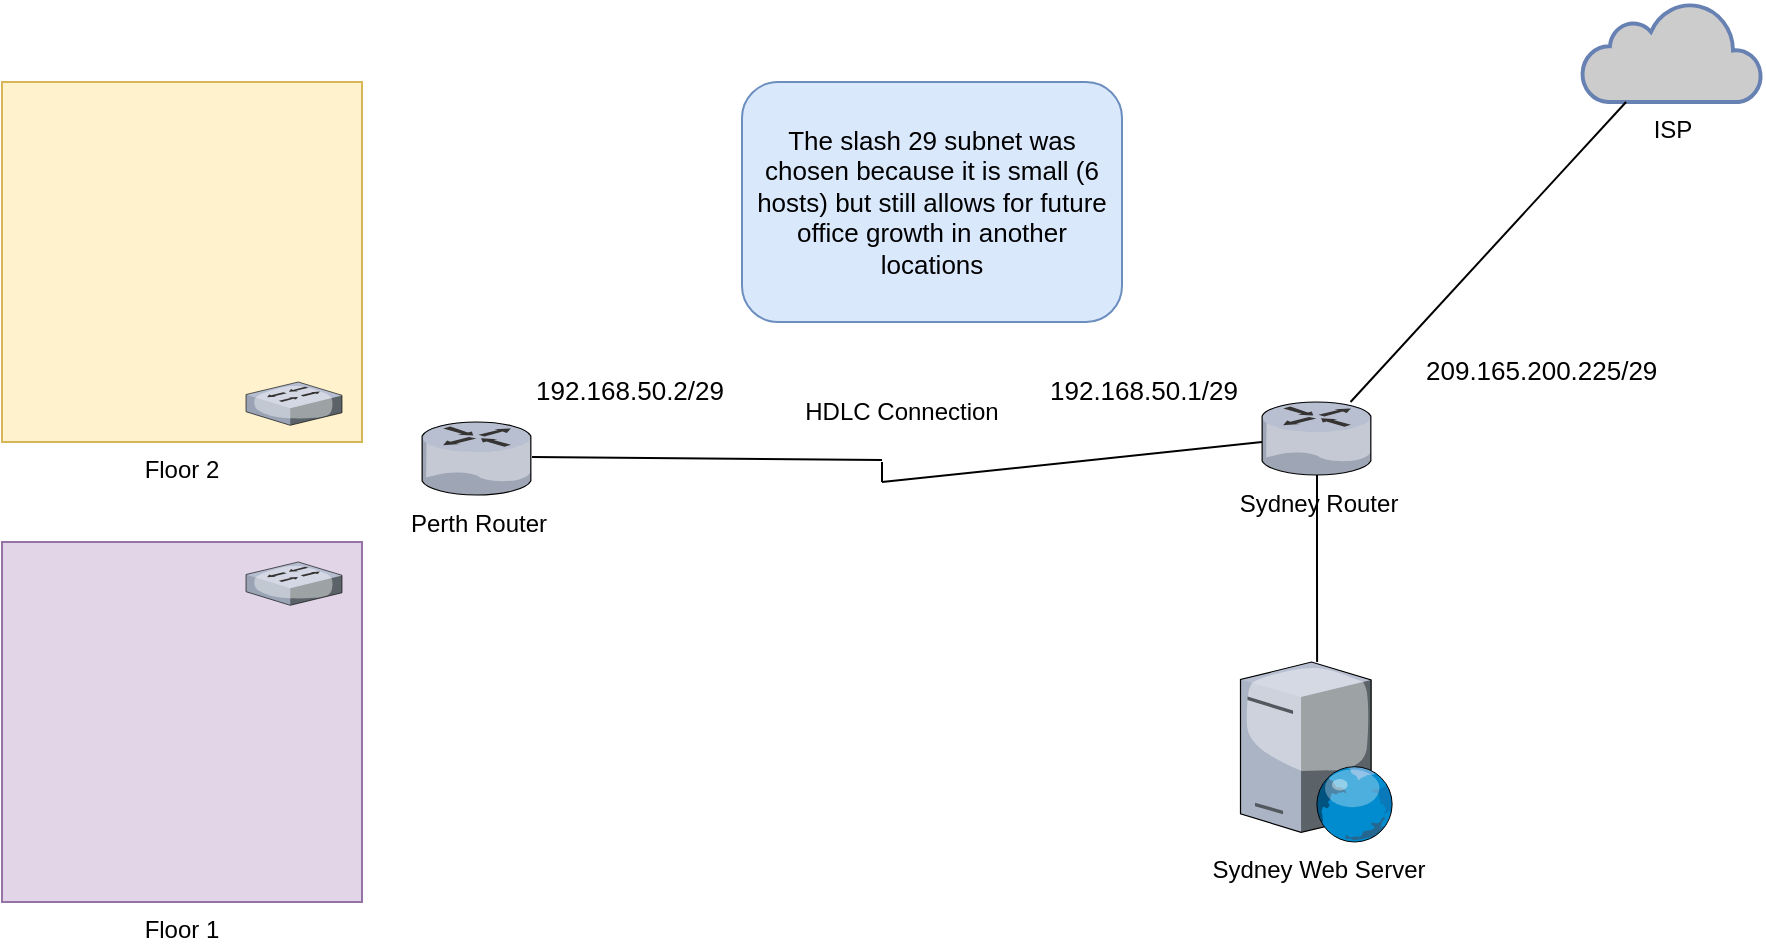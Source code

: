 <mxfile version="17.4.0" type="github">
  <diagram id="7B7-dU7_U9arGdIsB1Jr" name="Page-1">
    <mxGraphModel dx="1832" dy="640" grid="1" gridSize="10" guides="1" tooltips="1" connect="1" arrows="1" fold="1" page="1" pageScale="1" pageWidth="850" pageHeight="1100" math="0" shadow="0">
      <root>
        <mxCell id="0" />
        <mxCell id="1" parent="0" />
        <mxCell id="IoEwdeMXLNU2qVer5Yop-1" value="ISP" style="html=1;outlineConnect=0;fillColor=#CCCCCC;strokeColor=#6881B3;gradientColor=none;gradientDirection=north;strokeWidth=2;shape=mxgraph.networks.cloud;fontColor=#000000;labelPosition=center;verticalLabelPosition=bottom;align=center;verticalAlign=top;" vertex="1" parent="1">
          <mxGeometry x="610" y="100" width="90" height="50" as="geometry" />
        </mxCell>
        <mxCell id="IoEwdeMXLNU2qVer5Yop-8" style="edgeStyle=orthogonalEdgeStyle;rounded=0;orthogonalLoop=1;jettySize=auto;html=1;fontColor=#000000;endArrow=none;endFill=0;" edge="1" parent="1" source="IoEwdeMXLNU2qVer5Yop-5" target="IoEwdeMXLNU2qVer5Yop-7">
          <mxGeometry relative="1" as="geometry" />
        </mxCell>
        <mxCell id="IoEwdeMXLNU2qVer5Yop-7" value="Sydney Web Server" style="verticalLabelPosition=bottom;sketch=0;aspect=fixed;html=1;verticalAlign=top;strokeColor=none;align=center;outlineConnect=0;shape=mxgraph.citrix.web_server;fontColor=#000000;" vertex="1" parent="1">
          <mxGeometry x="439.25" y="430" width="76.5" height="90" as="geometry" />
        </mxCell>
        <mxCell id="IoEwdeMXLNU2qVer5Yop-9" value="&lt;div&gt;Perth Router&lt;/div&gt;" style="verticalLabelPosition=bottom;sketch=0;aspect=fixed;html=1;verticalAlign=top;strokeColor=none;align=center;outlineConnect=0;shape=mxgraph.citrix.router;fontColor=#000000;" vertex="1" parent="1">
          <mxGeometry x="30" y="310" width="55" height="36.5" as="geometry" />
        </mxCell>
        <mxCell id="IoEwdeMXLNU2qVer5Yop-13" value="" style="group" vertex="1" connectable="0" parent="1">
          <mxGeometry x="260" y="320" width="190" height="20" as="geometry" />
        </mxCell>
        <mxCell id="IoEwdeMXLNU2qVer5Yop-11" value="" style="endArrow=none;html=1;rounded=0;fontColor=#000000;" edge="1" parent="IoEwdeMXLNU2qVer5Yop-13">
          <mxGeometry width="50" height="50" relative="1" as="geometry">
            <mxPoint y="10" as="sourcePoint" />
            <mxPoint y="20" as="targetPoint" />
          </mxGeometry>
        </mxCell>
        <mxCell id="IoEwdeMXLNU2qVer5Yop-14" value="" style="group" vertex="1" connectable="0" parent="IoEwdeMXLNU2qVer5Yop-13">
          <mxGeometry x="-175" width="365" height="20" as="geometry" />
        </mxCell>
        <mxCell id="IoEwdeMXLNU2qVer5Yop-10" value="" style="endArrow=none;html=1;rounded=0;fontColor=#000000;" edge="1" parent="IoEwdeMXLNU2qVer5Yop-14">
          <mxGeometry width="50" height="50" relative="1" as="geometry">
            <mxPoint y="7.488" as="sourcePoint" />
            <mxPoint x="175" y="9" as="targetPoint" />
          </mxGeometry>
        </mxCell>
        <mxCell id="IoEwdeMXLNU2qVer5Yop-12" value="" style="endArrow=none;html=1;rounded=0;fontColor=#000000;" edge="1" parent="IoEwdeMXLNU2qVer5Yop-14">
          <mxGeometry width="50" height="50" relative="1" as="geometry">
            <mxPoint x="175" y="20" as="sourcePoint" />
            <mxPoint x="365" as="targetPoint" />
          </mxGeometry>
        </mxCell>
        <mxCell id="IoEwdeMXLNU2qVer5Yop-15" value="" style="endArrow=none;html=1;rounded=0;fontColor=#000000;" edge="1" parent="1" source="IoEwdeMXLNU2qVer5Yop-5" target="IoEwdeMXLNU2qVer5Yop-1">
          <mxGeometry width="50" height="50" relative="1" as="geometry">
            <mxPoint x="340" y="450" as="sourcePoint" />
            <mxPoint x="390" y="400" as="targetPoint" />
          </mxGeometry>
        </mxCell>
        <mxCell id="IoEwdeMXLNU2qVer5Yop-6" value="" style="shape=image;html=1;verticalAlign=top;verticalLabelPosition=bottom;labelBackgroundColor=#ffffff;imageAspect=0;aspect=fixed;image=https://cdn2.iconfinder.com/data/icons/whcompare-isometric-web-hosting-servers/50/firewall-128.png;fontColor=#000000;" vertex="1" parent="1">
          <mxGeometry x="471.5" y="270" width="65" height="65" as="geometry" />
        </mxCell>
        <mxCell id="IoEwdeMXLNU2qVer5Yop-5" value="Sydney Router" style="verticalLabelPosition=bottom;sketch=0;aspect=fixed;html=1;verticalAlign=top;strokeColor=none;align=center;outlineConnect=0;shape=mxgraph.citrix.router;fontColor=#000000;" vertex="1" parent="1">
          <mxGeometry x="450" y="300" width="55" height="36.5" as="geometry" />
        </mxCell>
        <mxCell id="IoEwdeMXLNU2qVer5Yop-17" value="Floor 2" style="whiteSpace=wrap;html=1;aspect=fixed;strokeColor=#d6b656;fillColor=#fff2cc;labelPosition=center;verticalLabelPosition=bottom;align=center;verticalAlign=top;" vertex="1" parent="1">
          <mxGeometry x="-180" y="140" width="180" height="180" as="geometry" />
        </mxCell>
        <mxCell id="IoEwdeMXLNU2qVer5Yop-18" value="Floor 1" style="whiteSpace=wrap;html=1;aspect=fixed;strokeColor=#9673a6;fillColor=#e1d5e7;labelPosition=center;verticalLabelPosition=bottom;align=center;verticalAlign=top;" vertex="1" parent="1">
          <mxGeometry x="-180" y="370" width="180" height="180" as="geometry" />
        </mxCell>
        <mxCell id="IoEwdeMXLNU2qVer5Yop-19" value="HDLC Connection" style="text;html=1;strokeColor=none;fillColor=none;align=center;verticalAlign=middle;whiteSpace=wrap;rounded=0;fontColor=#000000;" vertex="1" parent="1">
          <mxGeometry x="210" y="290" width="120" height="30" as="geometry" />
        </mxCell>
        <mxCell id="IoEwdeMXLNU2qVer5Yop-20" value="" style="verticalLabelPosition=bottom;sketch=0;aspect=fixed;html=1;verticalAlign=top;strokeColor=none;align=center;outlineConnect=0;shape=mxgraph.citrix.switch;fontColor=#000000;" vertex="1" parent="1">
          <mxGeometry x="-58" y="380" width="48" height="21.65" as="geometry" />
        </mxCell>
        <mxCell id="IoEwdeMXLNU2qVer5Yop-21" value="" style="verticalLabelPosition=bottom;sketch=0;aspect=fixed;html=1;verticalAlign=top;strokeColor=none;align=center;outlineConnect=0;shape=mxgraph.citrix.switch;fontColor=#000000;" vertex="1" parent="1">
          <mxGeometry x="-58" y="290" width="48" height="21.65" as="geometry" />
        </mxCell>
        <mxCell id="IoEwdeMXLNU2qVer5Yop-23" value="&lt;span style=&quot;font-size: 13px; line-height: 120%; font-family: &amp;quot;calibri&amp;quot;, sans-serif; color: black;&quot;&gt;209.165.200.225/29&lt;/span&gt;" style="text;whiteSpace=wrap;html=1;fontColor=#000000;fontSize=13;" vertex="1" parent="1">
          <mxGeometry x="530" y="270" width="130" height="30" as="geometry" />
        </mxCell>
        <mxCell id="IoEwdeMXLNU2qVer5Yop-24" value="192.168.50.1/29" style="text;whiteSpace=wrap;html=1;fontColor=#000000;fontSize=13;" vertex="1" parent="1">
          <mxGeometry x="341.5" y="280" width="130" height="30" as="geometry" />
        </mxCell>
        <mxCell id="IoEwdeMXLNU2qVer5Yop-25" value="192.168.50.2/29" style="text;whiteSpace=wrap;html=1;fontColor=#000000;fontSize=13;" vertex="1" parent="1">
          <mxGeometry x="85" y="280" width="130" height="30" as="geometry" />
        </mxCell>
        <mxCell id="IoEwdeMXLNU2qVer5Yop-26" value="The slash 29 subnet was chosen because it is small (6 hosts) but still allows for future office growth in another locations" style="rounded=1;whiteSpace=wrap;html=1;fontSize=13;strokeColor=#6c8ebf;fillColor=#dae8fc;" vertex="1" parent="1">
          <mxGeometry x="190" y="140" width="190" height="120" as="geometry" />
        </mxCell>
      </root>
    </mxGraphModel>
  </diagram>
</mxfile>
